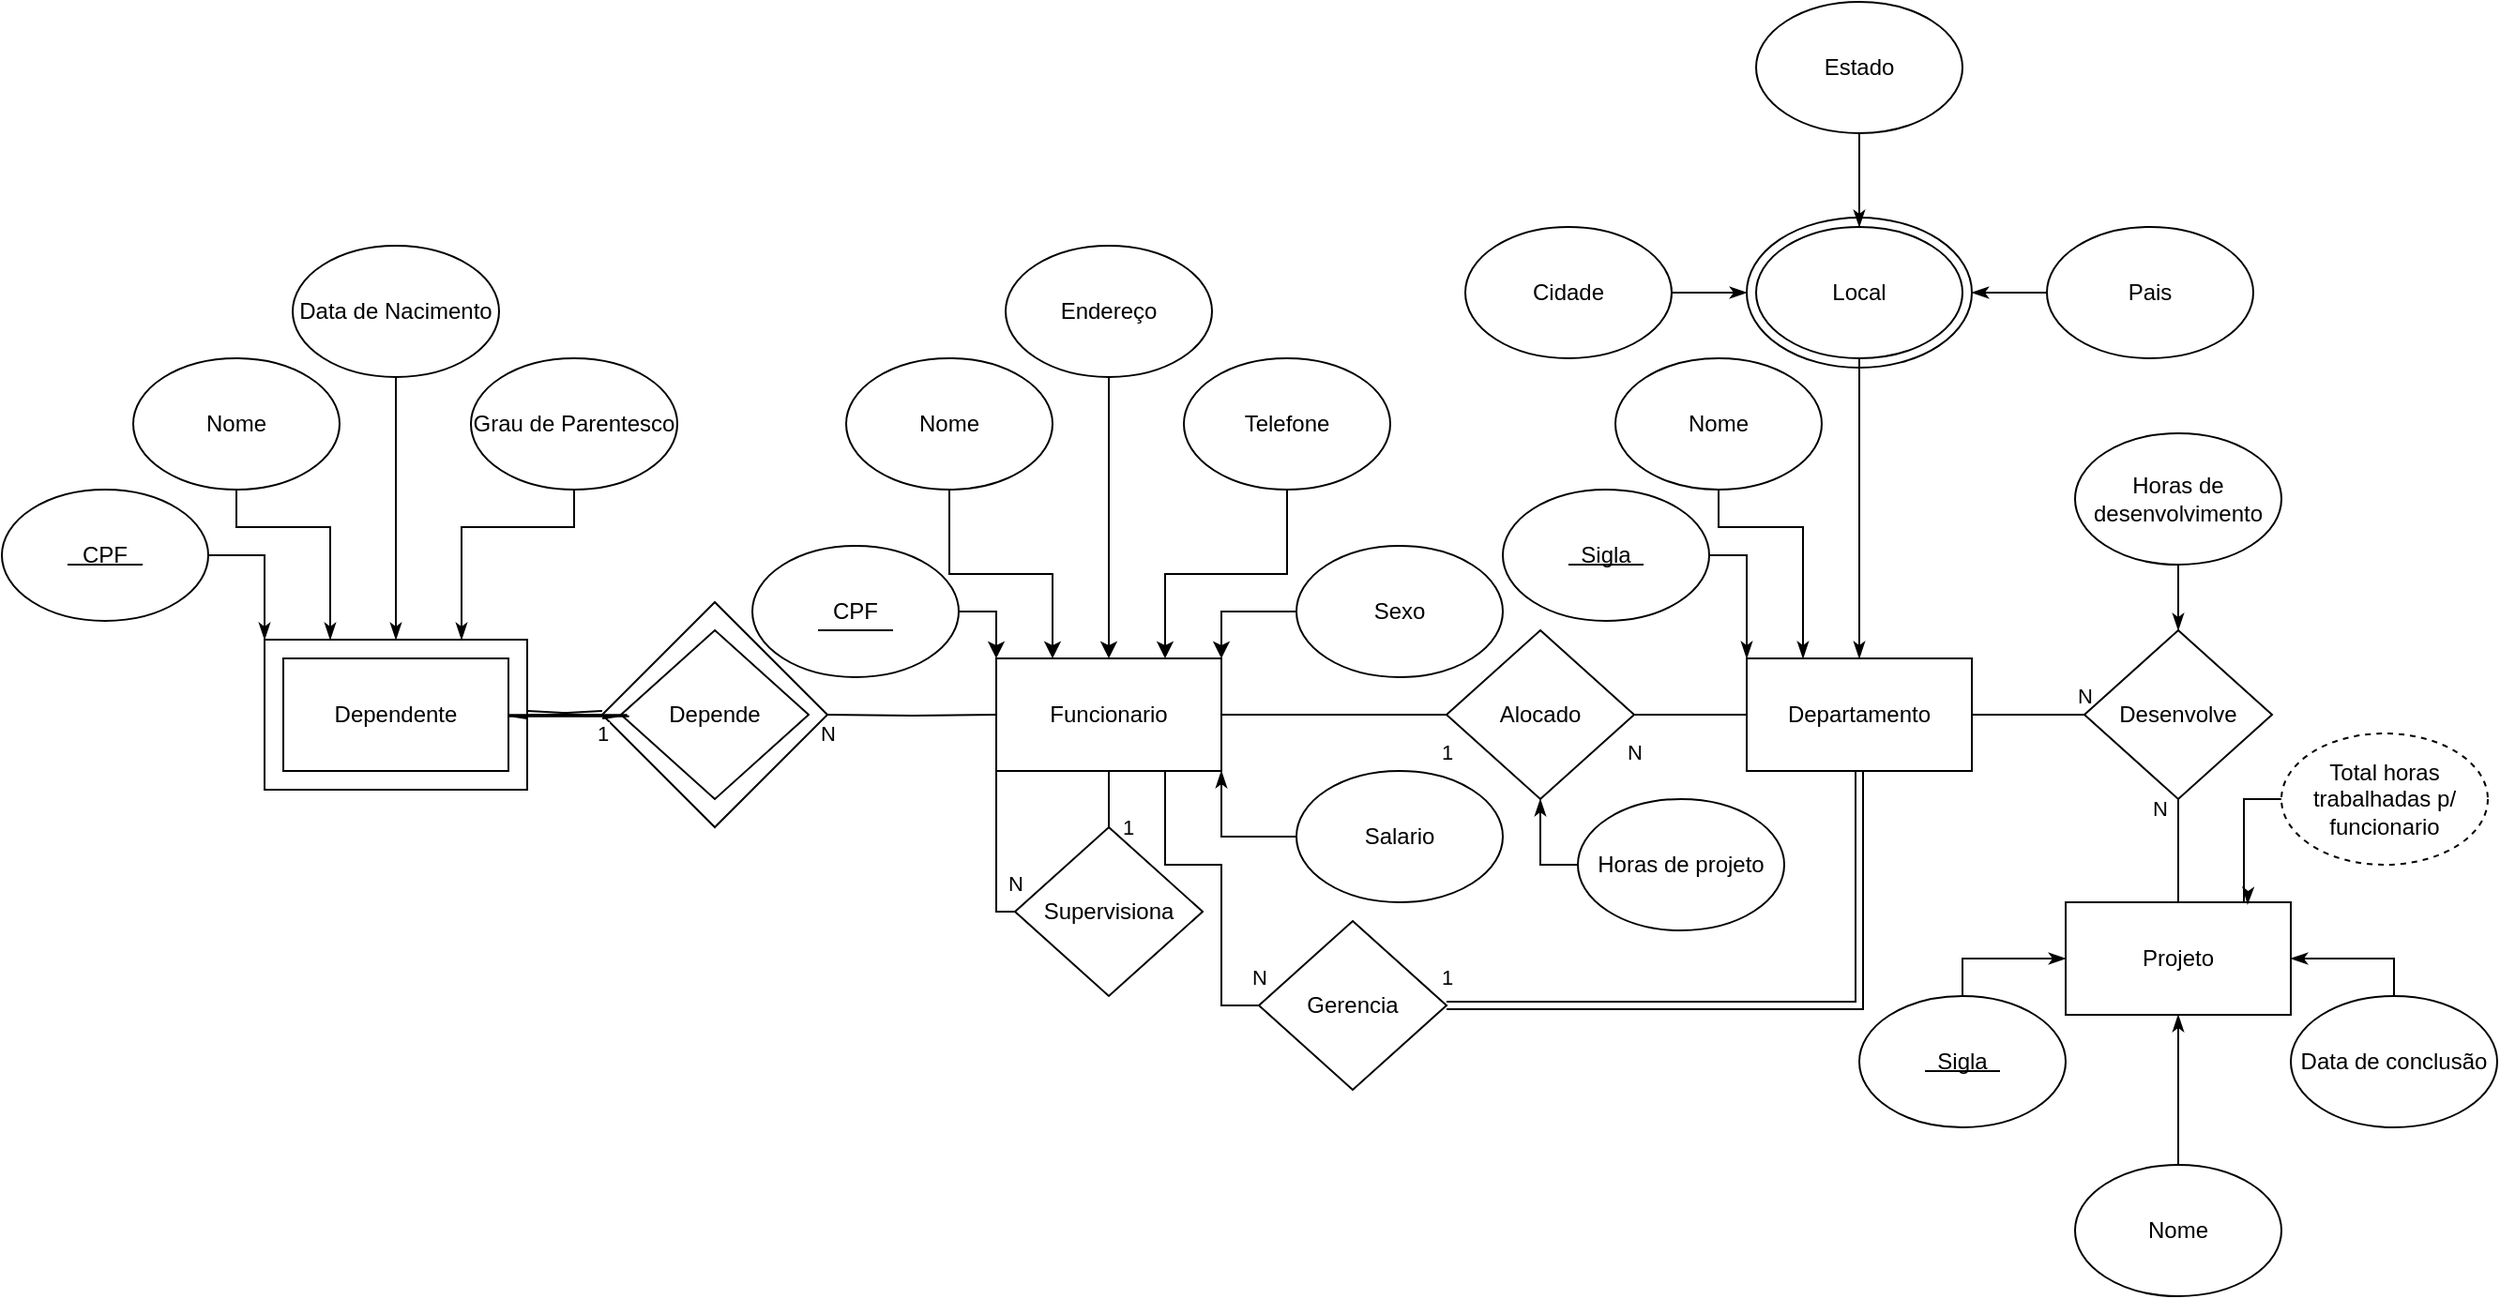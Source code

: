 <mxfile version="13.6.6" type="device"><diagram id="C5RBs43oDa-KdzZeNtuy" name="Page-1"><mxGraphModel dx="1607" dy="784" grid="1" gridSize="10" guides="1" tooltips="1" connect="1" arrows="1" fold="1" page="1" pageScale="1" pageWidth="827" pageHeight="1169" math="0" shadow="0"><root><mxCell id="WIyWlLk6GJQsqaUBKTNV-0"/><mxCell id="WIyWlLk6GJQsqaUBKTNV-1" parent="WIyWlLk6GJQsqaUBKTNV-0"/><mxCell id="6Ey2Jdb0vB30rEd345J--57" value="" style="ellipse;whiteSpace=wrap;html=1;rounded=0;shadow=0;glass=0;sketch=0;strokeColor=#000000;gradientColor=none;" parent="WIyWlLk6GJQsqaUBKTNV-1" vertex="1"><mxGeometry x="750" y="145" width="120" height="80" as="geometry"/></mxCell><mxCell id="6Ey2Jdb0vB30rEd345J--28" value="Alocado" style="rhombus;whiteSpace=wrap;html=1;" parent="WIyWlLk6GJQsqaUBKTNV-1" vertex="1"><mxGeometry x="140" y="350" width="120" height="120" as="geometry"/></mxCell><mxCell id="6Ey2Jdb0vB30rEd345J--27" value="Dependente" style="rounded=0;whiteSpace=wrap;html=1;gradientDirection=south;glass=0;shadow=0;sketch=0;direction=east;" parent="WIyWlLk6GJQsqaUBKTNV-1" vertex="1"><mxGeometry x="-40" y="370" width="140" height="80" as="geometry"/></mxCell><mxCell id="6Ey2Jdb0vB30rEd345J--21" value="1" style="edgeStyle=orthogonalEdgeStyle;rounded=0;orthogonalLoop=1;jettySize=auto;html=1;exitX=1;exitY=0.5;exitDx=0;exitDy=0;entryX=0;entryY=0.5;entryDx=0;entryDy=0;endArrow=none;endFill=0;" parent="WIyWlLk6GJQsqaUBKTNV-1" source="6Ey2Jdb0vB30rEd345J--0" target="6Ey2Jdb0vB30rEd345J--17" edge="1"><mxGeometry x="1" y="-20" relative="1" as="geometry"><mxPoint as="offset"/></mxGeometry></mxCell><mxCell id="6Ey2Jdb0vB30rEd345J--40" value="1" style="edgeStyle=orthogonalEdgeStyle;rounded=0;orthogonalLoop=1;jettySize=auto;html=1;exitX=0.5;exitY=1;exitDx=0;exitDy=0;entryX=0.5;entryY=0;entryDx=0;entryDy=0;endArrow=none;endFill=0;" parent="WIyWlLk6GJQsqaUBKTNV-1" source="6Ey2Jdb0vB30rEd345J--0" target="6Ey2Jdb0vB30rEd345J--39" edge="1"><mxGeometry x="1" y="10" relative="1" as="geometry"><mxPoint as="offset"/></mxGeometry></mxCell><mxCell id="6Ey2Jdb0vB30rEd345J--59" value="N" style="edgeStyle=orthogonalEdgeStyle;rounded=0;orthogonalLoop=1;jettySize=auto;html=1;exitX=0.75;exitY=1;exitDx=0;exitDy=0;entryX=0;entryY=0.5;entryDx=0;entryDy=0;endArrow=none;endFill=0;" parent="WIyWlLk6GJQsqaUBKTNV-1" source="6Ey2Jdb0vB30rEd345J--0" target="6Ey2Jdb0vB30rEd345J--58" edge="1"><mxGeometry x="1" y="15" relative="1" as="geometry"><Array as="points"><mxPoint x="440" y="490"/><mxPoint x="470" y="490"/><mxPoint x="470" y="565"/></Array><mxPoint as="offset"/></mxGeometry></mxCell><mxCell id="6Ey2Jdb0vB30rEd345J--0" value="Funcionario" style="rounded=0;whiteSpace=wrap;html=1;" parent="WIyWlLk6GJQsqaUBKTNV-1" vertex="1"><mxGeometry x="350" y="380" width="120" height="60" as="geometry"/></mxCell><mxCell id="6Ey2Jdb0vB30rEd345J--13" style="edgeStyle=orthogonalEdgeStyle;rounded=0;orthogonalLoop=1;jettySize=auto;html=1;exitX=1;exitY=0.5;exitDx=0;exitDy=0;entryX=0;entryY=0;entryDx=0;entryDy=0;" parent="WIyWlLk6GJQsqaUBKTNV-1" source="6Ey2Jdb0vB30rEd345J--1" target="6Ey2Jdb0vB30rEd345J--0" edge="1"><mxGeometry relative="1" as="geometry"/></mxCell><mxCell id="6Ey2Jdb0vB30rEd345J--1" value="CPF" style="ellipse;whiteSpace=wrap;html=1;sketch=0;verticalAlign=middle;" parent="WIyWlLk6GJQsqaUBKTNV-1" vertex="1"><mxGeometry x="220" y="320" width="110" height="70" as="geometry"/></mxCell><mxCell id="6Ey2Jdb0vB30rEd345J--3" value="" style="endArrow=none;html=1;" parent="WIyWlLk6GJQsqaUBKTNV-1" edge="1"><mxGeometry width="50" height="50" relative="1" as="geometry"><mxPoint x="255" y="365" as="sourcePoint"/><mxPoint x="295" y="365" as="targetPoint"/></mxGeometry></mxCell><mxCell id="6Ey2Jdb0vB30rEd345J--14" style="edgeStyle=orthogonalEdgeStyle;rounded=0;orthogonalLoop=1;jettySize=auto;html=1;exitX=0.5;exitY=1;exitDx=0;exitDy=0;entryX=0.25;entryY=0;entryDx=0;entryDy=0;" parent="WIyWlLk6GJQsqaUBKTNV-1" source="6Ey2Jdb0vB30rEd345J--4" target="6Ey2Jdb0vB30rEd345J--0" edge="1"><mxGeometry relative="1" as="geometry"/></mxCell><mxCell id="6Ey2Jdb0vB30rEd345J--4" value="Nome" style="ellipse;whiteSpace=wrap;html=1;" parent="WIyWlLk6GJQsqaUBKTNV-1" vertex="1"><mxGeometry x="270" y="220" width="110" height="70" as="geometry"/></mxCell><mxCell id="6Ey2Jdb0vB30rEd345J--7" style="edgeStyle=orthogonalEdgeStyle;rounded=0;orthogonalLoop=1;jettySize=auto;html=1;exitX=0.5;exitY=1;exitDx=0;exitDy=0;" parent="WIyWlLk6GJQsqaUBKTNV-1" source="6Ey2Jdb0vB30rEd345J--6" target="6Ey2Jdb0vB30rEd345J--0" edge="1"><mxGeometry relative="1" as="geometry"/></mxCell><mxCell id="6Ey2Jdb0vB30rEd345J--6" value="Endereço" style="ellipse;whiteSpace=wrap;html=1;" parent="WIyWlLk6GJQsqaUBKTNV-1" vertex="1"><mxGeometry x="355" y="160" width="110" height="70" as="geometry"/></mxCell><mxCell id="6Ey2Jdb0vB30rEd345J--9" style="edgeStyle=orthogonalEdgeStyle;rounded=0;orthogonalLoop=1;jettySize=auto;html=1;exitX=0.5;exitY=1;exitDx=0;exitDy=0;entryX=0.75;entryY=0;entryDx=0;entryDy=0;" parent="WIyWlLk6GJQsqaUBKTNV-1" source="6Ey2Jdb0vB30rEd345J--8" target="6Ey2Jdb0vB30rEd345J--0" edge="1"><mxGeometry relative="1" as="geometry"/></mxCell><mxCell id="6Ey2Jdb0vB30rEd345J--8" value="Telefone" style="ellipse;whiteSpace=wrap;html=1;" parent="WIyWlLk6GJQsqaUBKTNV-1" vertex="1"><mxGeometry x="450" y="220" width="110" height="70" as="geometry"/></mxCell><mxCell id="6Ey2Jdb0vB30rEd345J--12" style="edgeStyle=orthogonalEdgeStyle;rounded=0;orthogonalLoop=1;jettySize=auto;html=1;exitX=0;exitY=0.5;exitDx=0;exitDy=0;entryX=1;entryY=0;entryDx=0;entryDy=0;" parent="WIyWlLk6GJQsqaUBKTNV-1" source="6Ey2Jdb0vB30rEd345J--10" target="6Ey2Jdb0vB30rEd345J--0" edge="1"><mxGeometry relative="1" as="geometry"/></mxCell><mxCell id="6Ey2Jdb0vB30rEd345J--10" value="Sexo" style="ellipse;whiteSpace=wrap;html=1;" parent="WIyWlLk6GJQsqaUBKTNV-1" vertex="1"><mxGeometry x="510" y="320" width="110" height="70" as="geometry"/></mxCell><mxCell id="6Ey2Jdb0vB30rEd345J--60" style="edgeStyle=orthogonalEdgeStyle;rounded=0;orthogonalLoop=1;jettySize=auto;html=1;exitX=0;exitY=0.5;exitDx=0;exitDy=0;entryX=1;entryY=1;entryDx=0;entryDy=0;endArrow=classicThin;endFill=1;" parent="WIyWlLk6GJQsqaUBKTNV-1" source="6Ey2Jdb0vB30rEd345J--15" target="6Ey2Jdb0vB30rEd345J--0" edge="1"><mxGeometry relative="1" as="geometry"/></mxCell><mxCell id="6Ey2Jdb0vB30rEd345J--15" value="Salario" style="ellipse;whiteSpace=wrap;html=1;" parent="WIyWlLk6GJQsqaUBKTNV-1" vertex="1"><mxGeometry x="510" y="440" width="110" height="70" as="geometry"/></mxCell><mxCell id="6Ey2Jdb0vB30rEd345J--22" value="N" style="edgeStyle=orthogonalEdgeStyle;rounded=0;orthogonalLoop=1;jettySize=auto;html=1;exitX=1;exitY=0.5;exitDx=0;exitDy=0;entryX=0;entryY=0.5;entryDx=0;entryDy=0;endArrow=none;endFill=0;" parent="WIyWlLk6GJQsqaUBKTNV-1" source="6Ey2Jdb0vB30rEd345J--17" target="6Ey2Jdb0vB30rEd345J--19" edge="1"><mxGeometry x="-1" y="-20" relative="1" as="geometry"><mxPoint as="offset"/></mxGeometry></mxCell><mxCell id="6Ey2Jdb0vB30rEd345J--17" value="Alocado" style="rhombus;whiteSpace=wrap;html=1;" parent="WIyWlLk6GJQsqaUBKTNV-1" vertex="1"><mxGeometry x="590" y="365" width="100" height="90" as="geometry"/></mxCell><mxCell id="6Ey2Jdb0vB30rEd345J--63" value="N" style="edgeStyle=orthogonalEdgeStyle;rounded=0;orthogonalLoop=1;jettySize=auto;html=1;exitX=1;exitY=0.5;exitDx=0;exitDy=0;entryX=0;entryY=0.5;entryDx=0;entryDy=0;endArrow=none;endFill=0;" parent="WIyWlLk6GJQsqaUBKTNV-1" source="6Ey2Jdb0vB30rEd345J--19" target="6Ey2Jdb0vB30rEd345J--62" edge="1"><mxGeometry x="1" y="10" relative="1" as="geometry"><mxPoint as="offset"/></mxGeometry></mxCell><mxCell id="6Ey2Jdb0vB30rEd345J--19" value="Departamento" style="rounded=0;whiteSpace=wrap;html=1;" parent="WIyWlLk6GJQsqaUBKTNV-1" vertex="1"><mxGeometry x="750" y="380" width="120" height="60" as="geometry"/></mxCell><mxCell id="6Ey2Jdb0vB30rEd345J--24" value="N" style="edgeStyle=orthogonalEdgeStyle;rounded=0;orthogonalLoop=1;jettySize=auto;html=1;entryX=0;entryY=0.5;entryDx=0;entryDy=0;endArrow=none;endFill=0;" parent="WIyWlLk6GJQsqaUBKTNV-1" target="6Ey2Jdb0vB30rEd345J--0" edge="1"><mxGeometry x="-1" y="-10" relative="1" as="geometry"><mxPoint x="260" y="410" as="sourcePoint"/><mxPoint as="offset"/></mxGeometry></mxCell><mxCell id="6Ey2Jdb0vB30rEd345J--23" value="Depende" style="rhombus;whiteSpace=wrap;html=1;" parent="WIyWlLk6GJQsqaUBKTNV-1" vertex="1"><mxGeometry x="150" y="365" width="100" height="90" as="geometry"/></mxCell><mxCell id="6Ey2Jdb0vB30rEd345J--26" value="1" style="edgeStyle=orthogonalEdgeStyle;rounded=0;orthogonalLoop=1;jettySize=auto;html=1;endArrow=none;endFill=0;shape=link;" parent="WIyWlLk6GJQsqaUBKTNV-1" edge="1"><mxGeometry x="1" y="-10" relative="1" as="geometry"><mxPoint x="100" y="410" as="sourcePoint"/><mxPoint x="140" y="410" as="targetPoint"/><mxPoint as="offset"/></mxGeometry></mxCell><mxCell id="6Ey2Jdb0vB30rEd345J--25" value="Dependente" style="rounded=0;whiteSpace=wrap;html=1;gradientDirection=south;glass=0;shadow=0;sketch=0;direction=east;" parent="WIyWlLk6GJQsqaUBKTNV-1" vertex="1"><mxGeometry x="-30" y="380" width="120" height="60" as="geometry"/></mxCell><mxCell id="6Ey2Jdb0vB30rEd345J--30" style="edgeStyle=orthogonalEdgeStyle;rounded=0;orthogonalLoop=1;jettySize=auto;html=1;exitX=1;exitY=0.5;exitDx=0;exitDy=0;entryX=0;entryY=0;entryDx=0;entryDy=0;endArrow=classicThin;endFill=1;" parent="WIyWlLk6GJQsqaUBKTNV-1" source="6Ey2Jdb0vB30rEd345J--29" target="6Ey2Jdb0vB30rEd345J--27" edge="1"><mxGeometry relative="1" as="geometry"/></mxCell><mxCell id="6Ey2Jdb0vB30rEd345J--29" value="CPF" style="ellipse;whiteSpace=wrap;html=1;sketch=0;verticalAlign=middle;" parent="WIyWlLk6GJQsqaUBKTNV-1" vertex="1"><mxGeometry x="-180" y="290" width="110" height="70" as="geometry"/></mxCell><mxCell id="6Ey2Jdb0vB30rEd345J--31" value="" style="endArrow=none;html=1;" parent="WIyWlLk6GJQsqaUBKTNV-1" edge="1"><mxGeometry width="50" height="50" relative="1" as="geometry"><mxPoint x="-145" y="330" as="sourcePoint"/><mxPoint x="-105" y="330" as="targetPoint"/></mxGeometry></mxCell><mxCell id="6Ey2Jdb0vB30rEd345J--33" style="edgeStyle=orthogonalEdgeStyle;rounded=0;orthogonalLoop=1;jettySize=auto;html=1;exitX=0.5;exitY=1;exitDx=0;exitDy=0;entryX=0.25;entryY=0;entryDx=0;entryDy=0;endArrow=classicThin;endFill=1;" parent="WIyWlLk6GJQsqaUBKTNV-1" source="6Ey2Jdb0vB30rEd345J--32" target="6Ey2Jdb0vB30rEd345J--27" edge="1"><mxGeometry relative="1" as="geometry"><Array as="points"><mxPoint x="-55" y="310"/><mxPoint x="-5" y="310"/></Array></mxGeometry></mxCell><mxCell id="6Ey2Jdb0vB30rEd345J--32" value="Nome" style="ellipse;whiteSpace=wrap;html=1;" parent="WIyWlLk6GJQsqaUBKTNV-1" vertex="1"><mxGeometry x="-110" y="220" width="110" height="70" as="geometry"/></mxCell><mxCell id="6Ey2Jdb0vB30rEd345J--35" style="edgeStyle=orthogonalEdgeStyle;rounded=0;orthogonalLoop=1;jettySize=auto;html=1;exitX=0.5;exitY=1;exitDx=0;exitDy=0;entryX=0.5;entryY=0;entryDx=0;entryDy=0;endArrow=classicThin;endFill=1;" parent="WIyWlLk6GJQsqaUBKTNV-1" source="6Ey2Jdb0vB30rEd345J--34" target="6Ey2Jdb0vB30rEd345J--27" edge="1"><mxGeometry relative="1" as="geometry"/></mxCell><mxCell id="6Ey2Jdb0vB30rEd345J--34" value="Data de Nacimento" style="ellipse;whiteSpace=wrap;html=1;" parent="WIyWlLk6GJQsqaUBKTNV-1" vertex="1"><mxGeometry x="-25" y="160" width="110" height="70" as="geometry"/></mxCell><mxCell id="6Ey2Jdb0vB30rEd345J--36" style="edgeStyle=orthogonalEdgeStyle;rounded=0;orthogonalLoop=1;jettySize=auto;html=1;exitX=0.5;exitY=1;exitDx=0;exitDy=0;endArrow=classicThin;endFill=1;" parent="WIyWlLk6GJQsqaUBKTNV-1" source="6Ey2Jdb0vB30rEd345J--34" target="6Ey2Jdb0vB30rEd345J--34" edge="1"><mxGeometry relative="1" as="geometry"/></mxCell><mxCell id="6Ey2Jdb0vB30rEd345J--38" style="edgeStyle=orthogonalEdgeStyle;rounded=0;orthogonalLoop=1;jettySize=auto;html=1;exitX=0.5;exitY=1;exitDx=0;exitDy=0;entryX=0.75;entryY=0;entryDx=0;entryDy=0;endArrow=classicThin;endFill=1;" parent="WIyWlLk6GJQsqaUBKTNV-1" source="6Ey2Jdb0vB30rEd345J--37" target="6Ey2Jdb0vB30rEd345J--27" edge="1"><mxGeometry relative="1" as="geometry"><Array as="points"><mxPoint x="125" y="310"/><mxPoint x="65" y="310"/></Array></mxGeometry></mxCell><mxCell id="6Ey2Jdb0vB30rEd345J--37" value="Grau de Parentesco" style="ellipse;whiteSpace=wrap;html=1;" parent="WIyWlLk6GJQsqaUBKTNV-1" vertex="1"><mxGeometry x="70" y="220" width="110" height="70" as="geometry"/></mxCell><mxCell id="6Ey2Jdb0vB30rEd345J--41" value="N" style="edgeStyle=orthogonalEdgeStyle;rounded=0;orthogonalLoop=1;jettySize=auto;html=1;exitX=0;exitY=0.5;exitDx=0;exitDy=0;entryX=0;entryY=1;entryDx=0;entryDy=0;endArrow=none;endFill=0;" parent="WIyWlLk6GJQsqaUBKTNV-1" source="6Ey2Jdb0vB30rEd345J--39" target="6Ey2Jdb0vB30rEd345J--0" edge="1"><mxGeometry x="-0.412" y="-10" relative="1" as="geometry"><Array as="points"><mxPoint x="350" y="515"/></Array><mxPoint as="offset"/></mxGeometry></mxCell><mxCell id="6Ey2Jdb0vB30rEd345J--39" value="Supervisiona" style="rhombus;whiteSpace=wrap;html=1;" parent="WIyWlLk6GJQsqaUBKTNV-1" vertex="1"><mxGeometry x="360" y="470" width="100" height="90" as="geometry"/></mxCell><mxCell id="6Ey2Jdb0vB30rEd345J--44" style="edgeStyle=orthogonalEdgeStyle;rounded=0;orthogonalLoop=1;jettySize=auto;html=1;exitX=1;exitY=0.5;exitDx=0;exitDy=0;entryX=0;entryY=0;entryDx=0;entryDy=0;endArrow=classicThin;endFill=1;" parent="WIyWlLk6GJQsqaUBKTNV-1" source="6Ey2Jdb0vB30rEd345J--42" target="6Ey2Jdb0vB30rEd345J--19" edge="1"><mxGeometry relative="1" as="geometry"/></mxCell><mxCell id="6Ey2Jdb0vB30rEd345J--42" value="Sigla" style="ellipse;whiteSpace=wrap;html=1;sketch=0;verticalAlign=middle;" parent="WIyWlLk6GJQsqaUBKTNV-1" vertex="1"><mxGeometry x="620" y="290" width="110" height="70" as="geometry"/></mxCell><mxCell id="6Ey2Jdb0vB30rEd345J--45" value="" style="endArrow=none;html=1;" parent="WIyWlLk6GJQsqaUBKTNV-1" edge="1"><mxGeometry width="50" height="50" relative="1" as="geometry"><mxPoint x="655" y="330" as="sourcePoint"/><mxPoint x="695" y="330" as="targetPoint"/></mxGeometry></mxCell><mxCell id="6Ey2Jdb0vB30rEd345J--47" style="edgeStyle=orthogonalEdgeStyle;rounded=0;orthogonalLoop=1;jettySize=auto;html=1;exitX=0.5;exitY=1;exitDx=0;exitDy=0;entryX=0.25;entryY=0;entryDx=0;entryDy=0;endArrow=classicThin;endFill=1;" parent="WIyWlLk6GJQsqaUBKTNV-1" source="6Ey2Jdb0vB30rEd345J--46" target="6Ey2Jdb0vB30rEd345J--19" edge="1"><mxGeometry relative="1" as="geometry"><Array as="points"><mxPoint x="735" y="310"/><mxPoint x="780" y="310"/></Array></mxGeometry></mxCell><mxCell id="6Ey2Jdb0vB30rEd345J--46" value="Nome" style="ellipse;whiteSpace=wrap;html=1;sketch=0;verticalAlign=middle;" parent="WIyWlLk6GJQsqaUBKTNV-1" vertex="1"><mxGeometry x="680" y="220" width="110" height="70" as="geometry"/></mxCell><mxCell id="6Ey2Jdb0vB30rEd345J--49" style="edgeStyle=orthogonalEdgeStyle;rounded=0;orthogonalLoop=1;jettySize=auto;html=1;entryX=0.5;entryY=0;entryDx=0;entryDy=0;endArrow=classicThin;endFill=1;exitX=0.5;exitY=1;exitDx=0;exitDy=0;exitPerimeter=0;" parent="WIyWlLk6GJQsqaUBKTNV-1" source="6Ey2Jdb0vB30rEd345J--48" target="6Ey2Jdb0vB30rEd345J--19" edge="1"><mxGeometry relative="1" as="geometry"><mxPoint x="810" y="230" as="sourcePoint"/></mxGeometry></mxCell><mxCell id="6Ey2Jdb0vB30rEd345J--48" value="Local" style="ellipse;whiteSpace=wrap;html=1;sketch=0;verticalAlign=middle;" parent="WIyWlLk6GJQsqaUBKTNV-1" vertex="1"><mxGeometry x="755" y="150" width="110" height="70" as="geometry"/></mxCell><mxCell id="6Ey2Jdb0vB30rEd345J--52" style="edgeStyle=orthogonalEdgeStyle;rounded=0;orthogonalLoop=1;jettySize=auto;html=1;exitX=1;exitY=0.5;exitDx=0;exitDy=0;endArrow=classicThin;endFill=1;" parent="WIyWlLk6GJQsqaUBKTNV-1" source="6Ey2Jdb0vB30rEd345J--50" edge="1"><mxGeometry relative="1" as="geometry"><mxPoint x="750" y="185" as="targetPoint"/></mxGeometry></mxCell><mxCell id="6Ey2Jdb0vB30rEd345J--50" value="Cidade" style="ellipse;whiteSpace=wrap;html=1;sketch=0;verticalAlign=middle;" parent="WIyWlLk6GJQsqaUBKTNV-1" vertex="1"><mxGeometry x="600" y="150" width="110" height="70" as="geometry"/></mxCell><mxCell id="6Ey2Jdb0vB30rEd345J--54" style="edgeStyle=orthogonalEdgeStyle;rounded=0;orthogonalLoop=1;jettySize=auto;html=1;exitX=0.5;exitY=1;exitDx=0;exitDy=0;endArrow=classicThin;endFill=1;entryX=0.5;entryY=0;entryDx=0;entryDy=0;" parent="WIyWlLk6GJQsqaUBKTNV-1" source="6Ey2Jdb0vB30rEd345J--53" target="6Ey2Jdb0vB30rEd345J--48" edge="1"><mxGeometry relative="1" as="geometry"><mxPoint x="810" y="140" as="targetPoint"/></mxGeometry></mxCell><mxCell id="6Ey2Jdb0vB30rEd345J--53" value="Estado" style="ellipse;whiteSpace=wrap;html=1;sketch=0;verticalAlign=middle;" parent="WIyWlLk6GJQsqaUBKTNV-1" vertex="1"><mxGeometry x="755" y="30" width="110" height="70" as="geometry"/></mxCell><mxCell id="6Ey2Jdb0vB30rEd345J--56" style="edgeStyle=orthogonalEdgeStyle;rounded=0;orthogonalLoop=1;jettySize=auto;html=1;exitX=0;exitY=0.5;exitDx=0;exitDy=0;endArrow=classicThin;endFill=1;" parent="WIyWlLk6GJQsqaUBKTNV-1" source="6Ey2Jdb0vB30rEd345J--55" edge="1"><mxGeometry relative="1" as="geometry"><mxPoint x="870" y="185" as="targetPoint"/></mxGeometry></mxCell><mxCell id="6Ey2Jdb0vB30rEd345J--55" value="Pais" style="ellipse;whiteSpace=wrap;html=1;sketch=0;verticalAlign=middle;" parent="WIyWlLk6GJQsqaUBKTNV-1" vertex="1"><mxGeometry x="910" y="150" width="110" height="70" as="geometry"/></mxCell><mxCell id="6Ey2Jdb0vB30rEd345J--61" value="1" style="edgeStyle=orthogonalEdgeStyle;rounded=0;orthogonalLoop=1;jettySize=auto;html=1;exitX=1;exitY=0.5;exitDx=0;exitDy=0;entryX=0.5;entryY=1;entryDx=0;entryDy=0;endArrow=none;endFill=0;shape=link;" parent="WIyWlLk6GJQsqaUBKTNV-1" source="6Ey2Jdb0vB30rEd345J--58" target="6Ey2Jdb0vB30rEd345J--19" edge="1"><mxGeometry x="0.362" y="220" relative="1" as="geometry"><mxPoint as="offset"/></mxGeometry></mxCell><mxCell id="6Ey2Jdb0vB30rEd345J--58" value="Gerencia" style="rhombus;whiteSpace=wrap;html=1;" parent="WIyWlLk6GJQsqaUBKTNV-1" vertex="1"><mxGeometry x="490" y="520" width="100" height="90" as="geometry"/></mxCell><mxCell id="6Ey2Jdb0vB30rEd345J--62" value="Desenvolve" style="rhombus;whiteSpace=wrap;html=1;" parent="WIyWlLk6GJQsqaUBKTNV-1" vertex="1"><mxGeometry x="930" y="365" width="100" height="90" as="geometry"/></mxCell><mxCell id="6Ey2Jdb0vB30rEd345J--65" value="N" style="edgeStyle=orthogonalEdgeStyle;rounded=0;orthogonalLoop=1;jettySize=auto;html=1;exitX=0.5;exitY=0;exitDx=0;exitDy=0;entryX=0.5;entryY=1;entryDx=0;entryDy=0;endArrow=none;endFill=0;" parent="WIyWlLk6GJQsqaUBKTNV-1" source="6Ey2Jdb0vB30rEd345J--64" target="6Ey2Jdb0vB30rEd345J--62" edge="1"><mxGeometry x="0.818" y="10" relative="1" as="geometry"><mxPoint as="offset"/></mxGeometry></mxCell><mxCell id="6Ey2Jdb0vB30rEd345J--64" value="Projeto" style="rounded=0;whiteSpace=wrap;html=1;" parent="WIyWlLk6GJQsqaUBKTNV-1" vertex="1"><mxGeometry x="920" y="510" width="120" height="60" as="geometry"/></mxCell><mxCell id="6Ey2Jdb0vB30rEd345J--67" style="edgeStyle=orthogonalEdgeStyle;rounded=0;orthogonalLoop=1;jettySize=auto;html=1;exitX=0.5;exitY=1;exitDx=0;exitDy=0;entryX=0.5;entryY=0;entryDx=0;entryDy=0;endArrow=classicThin;endFill=1;" parent="WIyWlLk6GJQsqaUBKTNV-1" source="6Ey2Jdb0vB30rEd345J--66" target="6Ey2Jdb0vB30rEd345J--62" edge="1"><mxGeometry relative="1" as="geometry"/></mxCell><mxCell id="6Ey2Jdb0vB30rEd345J--66" value="Horas de desenvolvimento" style="ellipse;whiteSpace=wrap;html=1;sketch=0;verticalAlign=middle;" parent="WIyWlLk6GJQsqaUBKTNV-1" vertex="1"><mxGeometry x="925" y="260" width="110" height="70" as="geometry"/></mxCell><mxCell id="6Ey2Jdb0vB30rEd345J--70" style="edgeStyle=orthogonalEdgeStyle;rounded=0;orthogonalLoop=1;jettySize=auto;html=1;exitX=0.5;exitY=0;exitDx=0;exitDy=0;entryX=0;entryY=0.5;entryDx=0;entryDy=0;endArrow=classicThin;endFill=1;" parent="WIyWlLk6GJQsqaUBKTNV-1" source="6Ey2Jdb0vB30rEd345J--68" target="6Ey2Jdb0vB30rEd345J--64" edge="1"><mxGeometry relative="1" as="geometry"/></mxCell><mxCell id="6Ey2Jdb0vB30rEd345J--68" value="Sigla" style="ellipse;whiteSpace=wrap;html=1;sketch=0;verticalAlign=middle;" parent="WIyWlLk6GJQsqaUBKTNV-1" vertex="1"><mxGeometry x="810" y="560" width="110" height="70" as="geometry"/></mxCell><mxCell id="6Ey2Jdb0vB30rEd345J--71" value="" style="endArrow=none;html=1;" parent="WIyWlLk6GJQsqaUBKTNV-1" edge="1"><mxGeometry width="50" height="50" relative="1" as="geometry"><mxPoint x="845" y="600" as="sourcePoint"/><mxPoint x="885" y="600" as="targetPoint"/></mxGeometry></mxCell><mxCell id="6Ey2Jdb0vB30rEd345J--75" style="edgeStyle=orthogonalEdgeStyle;rounded=0;orthogonalLoop=1;jettySize=auto;html=1;exitX=0.5;exitY=0;exitDx=0;exitDy=0;entryX=0.5;entryY=1;entryDx=0;entryDy=0;endArrow=classicThin;endFill=1;" parent="WIyWlLk6GJQsqaUBKTNV-1" source="6Ey2Jdb0vB30rEd345J--72" target="6Ey2Jdb0vB30rEd345J--64" edge="1"><mxGeometry relative="1" as="geometry"/></mxCell><mxCell id="6Ey2Jdb0vB30rEd345J--72" value="Nome" style="ellipse;whiteSpace=wrap;html=1;sketch=0;verticalAlign=middle;" parent="WIyWlLk6GJQsqaUBKTNV-1" vertex="1"><mxGeometry x="925" y="650" width="110" height="70" as="geometry"/></mxCell><mxCell id="6Ey2Jdb0vB30rEd345J--77" style="edgeStyle=orthogonalEdgeStyle;rounded=0;orthogonalLoop=1;jettySize=auto;html=1;exitX=0.5;exitY=0;exitDx=0;exitDy=0;entryX=1;entryY=0.5;entryDx=0;entryDy=0;endArrow=classicThin;endFill=1;" parent="WIyWlLk6GJQsqaUBKTNV-1" source="6Ey2Jdb0vB30rEd345J--76" target="6Ey2Jdb0vB30rEd345J--64" edge="1"><mxGeometry relative="1" as="geometry"/></mxCell><mxCell id="6Ey2Jdb0vB30rEd345J--76" value="Data de conclusão" style="ellipse;whiteSpace=wrap;html=1;sketch=0;verticalAlign=middle;" parent="WIyWlLk6GJQsqaUBKTNV-1" vertex="1"><mxGeometry x="1040" y="560" width="110" height="70" as="geometry"/></mxCell><mxCell id="6Ey2Jdb0vB30rEd345J--80" style="edgeStyle=orthogonalEdgeStyle;rounded=0;orthogonalLoop=1;jettySize=auto;html=1;exitX=0;exitY=0.5;exitDx=0;exitDy=0;entryX=0.5;entryY=1;entryDx=0;entryDy=0;endArrow=classicThin;endFill=1;" parent="WIyWlLk6GJQsqaUBKTNV-1" source="6Ey2Jdb0vB30rEd345J--78" target="6Ey2Jdb0vB30rEd345J--17" edge="1"><mxGeometry relative="1" as="geometry"/></mxCell><mxCell id="6Ey2Jdb0vB30rEd345J--78" value="Horas de projeto" style="ellipse;whiteSpace=wrap;html=1;sketch=0;verticalAlign=middle;" parent="WIyWlLk6GJQsqaUBKTNV-1" vertex="1"><mxGeometry x="660" y="455" width="110" height="70" as="geometry"/></mxCell><mxCell id="6Ey2Jdb0vB30rEd345J--82" style="edgeStyle=orthogonalEdgeStyle;rounded=0;orthogonalLoop=1;jettySize=auto;html=1;exitX=0;exitY=0.5;exitDx=0;exitDy=0;entryX=0.808;entryY=0.017;entryDx=0;entryDy=0;entryPerimeter=0;endArrow=classicThin;endFill=1;" parent="WIyWlLk6GJQsqaUBKTNV-1" source="6Ey2Jdb0vB30rEd345J--81" target="6Ey2Jdb0vB30rEd345J--64" edge="1"><mxGeometry relative="1" as="geometry"/></mxCell><mxCell id="6Ey2Jdb0vB30rEd345J--81" value="Total horas trabalhadas p/ funcionario" style="ellipse;whiteSpace=wrap;html=1;sketch=0;verticalAlign=middle;dashed=1;" parent="WIyWlLk6GJQsqaUBKTNV-1" vertex="1"><mxGeometry x="1035" y="420" width="110" height="70" as="geometry"/></mxCell></root></mxGraphModel></diagram></mxfile>